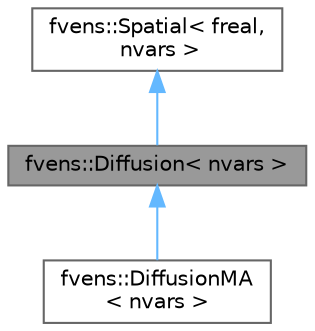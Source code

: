 digraph "fvens::Diffusion&lt; nvars &gt;"
{
 // LATEX_PDF_SIZE
  bgcolor="transparent";
  edge [fontname=Helvetica,fontsize=10,labelfontname=Helvetica,labelfontsize=10];
  node [fontname=Helvetica,fontsize=10,shape=box,height=0.2,width=0.4];
  Node1 [id="Node000001",label="fvens::Diffusion\< nvars \>",height=0.2,width=0.4,color="gray40", fillcolor="grey60", style="filled", fontcolor="black",tooltip="Spatial discretization of diffusion operator with constant difusivity."];
  Node2 -> Node1 [id="edge1_Node000001_Node000002",dir="back",color="steelblue1",style="solid",tooltip=" "];
  Node2 [id="Node000002",label="fvens::Spatial\< freal,\l nvars \>",height=0.2,width=0.4,color="gray40", fillcolor="white", style="filled",URL="$classfvens_1_1Spatial.html",tooltip=" "];
  Node1 -> Node3 [id="edge2_Node000001_Node000003",dir="back",color="steelblue1",style="solid",tooltip=" "];
  Node3 [id="Node000003",label="fvens::DiffusionMA\l\< nvars \>",height=0.2,width=0.4,color="gray40", fillcolor="white", style="filled",URL="$classfvens_1_1DiffusionMA.html",tooltip=" "];
}
